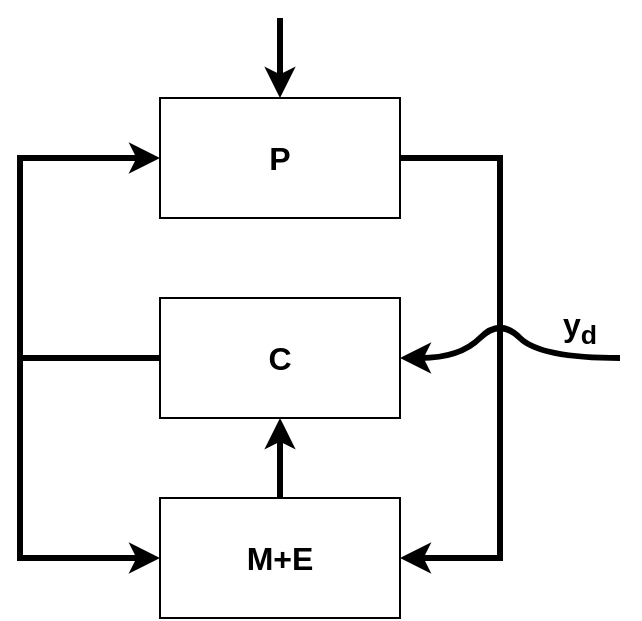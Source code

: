 <mxfile version="20.5.0" type="device"><diagram id="_DM0Jwy-AeNsPuz5qitQ" name="Page-1"><mxGraphModel dx="683" dy="373" grid="1" gridSize="10" guides="1" tooltips="1" connect="1" arrows="1" fold="1" page="1" pageScale="1" pageWidth="827" pageHeight="1169" math="1" shadow="0"><root><mxCell id="0"/><mxCell id="1" parent="0"/><mxCell id="F4dpq09dZ2b87RoCFQiO-1" value="&lt;b&gt;&lt;font style=&quot;font-size: 16px;&quot;&gt;P&lt;/font&gt;&lt;/b&gt;" style="rounded=0;whiteSpace=wrap;html=1;" vertex="1" parent="1"><mxGeometry x="320" y="120" width="120" height="60" as="geometry"/></mxCell><mxCell id="F4dpq09dZ2b87RoCFQiO-2" value="&lt;font style=&quot;font-size: 16px;&quot;&gt;&lt;b&gt;&lt;font style=&quot;font-size: 16px;&quot;&gt;C&lt;/font&gt;&lt;/b&gt;&lt;/font&gt;" style="rounded=0;whiteSpace=wrap;html=1;" vertex="1" parent="1"><mxGeometry x="320" y="220" width="120" height="60" as="geometry"/></mxCell><mxCell id="F4dpq09dZ2b87RoCFQiO-4" value="&lt;b&gt;&lt;font style=&quot;font-size: 16px;&quot;&gt;M+E&lt;/font&gt;&lt;/b&gt;" style="rounded=0;whiteSpace=wrap;html=1;" vertex="1" parent="1"><mxGeometry x="320" y="320" width="120" height="60" as="geometry"/></mxCell><mxCell id="F4dpq09dZ2b87RoCFQiO-5" value="" style="endArrow=classic;startArrow=classic;html=1;rounded=0;entryX=0;entryY=0.5;entryDx=0;entryDy=0;exitX=0;exitY=0.5;exitDx=0;exitDy=0;strokeWidth=3;" edge="1" parent="1" source="F4dpq09dZ2b87RoCFQiO-4" target="F4dpq09dZ2b87RoCFQiO-1"><mxGeometry width="50" height="50" relative="1" as="geometry"><mxPoint x="250" y="200" as="sourcePoint"/><mxPoint x="300" y="150" as="targetPoint"/><Array as="points"><mxPoint x="250" y="350"/><mxPoint x="250" y="150"/></Array></mxGeometry></mxCell><mxCell id="F4dpq09dZ2b87RoCFQiO-6" value="" style="endArrow=none;html=1;rounded=0;strokeWidth=3;entryX=0;entryY=0.5;entryDx=0;entryDy=0;" edge="1" parent="1" target="F4dpq09dZ2b87RoCFQiO-2"><mxGeometry width="50" height="50" relative="1" as="geometry"><mxPoint x="250" y="250" as="sourcePoint"/><mxPoint x="440" y="210" as="targetPoint"/></mxGeometry></mxCell><mxCell id="F4dpq09dZ2b87RoCFQiO-7" value="" style="endArrow=classic;html=1;rounded=0;strokeWidth=3;exitX=1;exitY=0.5;exitDx=0;exitDy=0;entryX=1;entryY=0.5;entryDx=0;entryDy=0;" edge="1" parent="1" source="F4dpq09dZ2b87RoCFQiO-1" target="F4dpq09dZ2b87RoCFQiO-4"><mxGeometry width="50" height="50" relative="1" as="geometry"><mxPoint x="390" y="260" as="sourcePoint"/><mxPoint x="440" y="210" as="targetPoint"/><Array as="points"><mxPoint x="490" y="150"/><mxPoint x="490" y="350"/></Array></mxGeometry></mxCell><mxCell id="F4dpq09dZ2b87RoCFQiO-8" value="" style="endArrow=classic;html=1;rounded=0;strokeWidth=3;entryX=0.5;entryY=0;entryDx=0;entryDy=0;" edge="1" parent="1" target="F4dpq09dZ2b87RoCFQiO-1"><mxGeometry width="50" height="50" relative="1" as="geometry"><mxPoint x="380" y="80" as="sourcePoint"/><mxPoint x="405" y="30" as="targetPoint"/></mxGeometry></mxCell><mxCell id="F4dpq09dZ2b87RoCFQiO-9" value="" style="endArrow=classic;html=1;rounded=0;strokeWidth=3;exitX=0.5;exitY=0;exitDx=0;exitDy=0;entryX=0.5;entryY=1;entryDx=0;entryDy=0;" edge="1" parent="1" source="F4dpq09dZ2b87RoCFQiO-4" target="F4dpq09dZ2b87RoCFQiO-2"><mxGeometry width="50" height="50" relative="1" as="geometry"><mxPoint x="390" y="260" as="sourcePoint"/><mxPoint x="440" y="210" as="targetPoint"/></mxGeometry></mxCell><mxCell id="F4dpq09dZ2b87RoCFQiO-10" value="" style="curved=1;endArrow=classic;html=1;rounded=0;strokeWidth=3;entryX=1;entryY=0.5;entryDx=0;entryDy=0;" edge="1" parent="1" target="F4dpq09dZ2b87RoCFQiO-2"><mxGeometry width="50" height="50" relative="1" as="geometry"><mxPoint x="550" y="250" as="sourcePoint"/><mxPoint x="440" y="210" as="targetPoint"/><Array as="points"><mxPoint x="510" y="250"/><mxPoint x="490" y="230"/><mxPoint x="470" y="250"/></Array></mxGeometry></mxCell><mxCell id="F4dpq09dZ2b87RoCFQiO-11" value="&lt;font style=&quot;font-size: 16px;&quot;&gt;&lt;b&gt;y&lt;sub&gt;d&lt;/sub&gt;&lt;/b&gt;&lt;/font&gt;" style="text;html=1;strokeColor=none;fillColor=none;align=center;verticalAlign=middle;whiteSpace=wrap;rounded=0;" vertex="1" parent="1"><mxGeometry x="500" y="220" width="60" height="30" as="geometry"/></mxCell></root></mxGraphModel></diagram></mxfile>